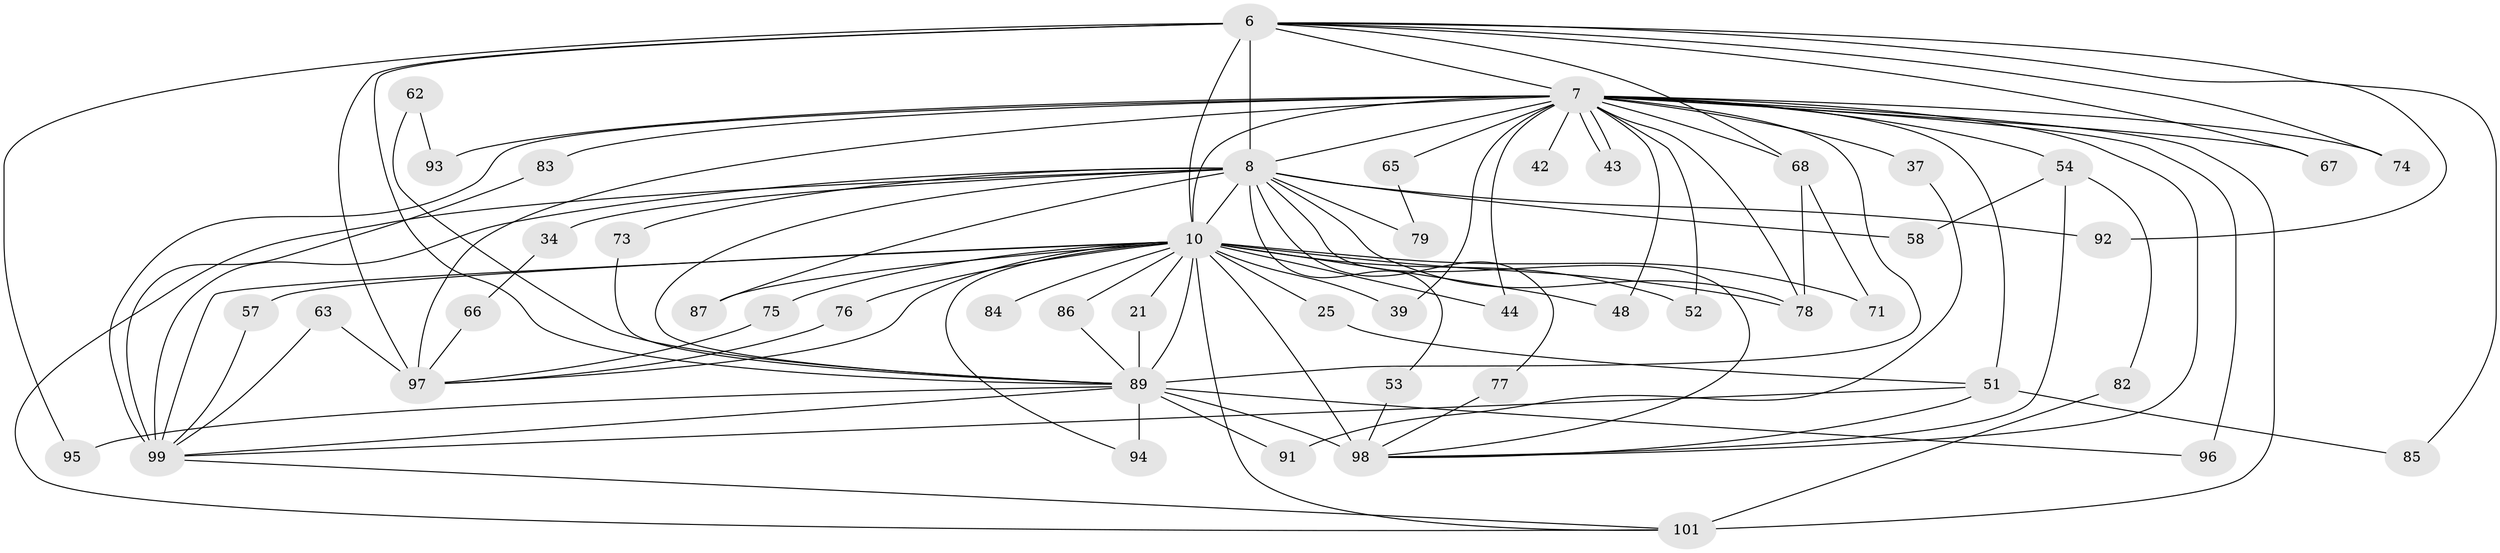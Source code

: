 // original degree distribution, {17: 0.009900990099009901, 28: 0.009900990099009901, 19: 0.009900990099009901, 24: 0.009900990099009901, 13: 0.009900990099009901, 12: 0.009900990099009901, 31: 0.009900990099009901, 21: 0.009900990099009901, 15: 0.009900990099009901, 23: 0.009900990099009901, 6: 0.0297029702970297, 5: 0.0297029702970297, 3: 0.21782178217821782, 4: 0.07920792079207921, 7: 0.019801980198019802, 2: 0.5247524752475248}
// Generated by graph-tools (version 1.1) at 2025/47/03/04/25 21:47:43]
// undirected, 50 vertices, 104 edges
graph export_dot {
graph [start="1"]
  node [color=gray90,style=filled];
  6 [super="+5"];
  7 [super="+2"];
  8 [super="+1"];
  10 [super="+4"];
  21;
  25;
  34;
  37;
  39;
  42;
  43;
  44;
  48;
  51 [super="+20"];
  52;
  53;
  54 [super="+28"];
  57;
  58;
  62;
  63;
  65 [super="+41"];
  66;
  67;
  68 [super="+45+35"];
  71;
  73;
  74;
  75;
  76;
  77;
  78 [super="+56+70+30"];
  79;
  82;
  83 [super="+69"];
  84;
  85;
  86 [super="+18"];
  87 [super="+17"];
  89 [super="+36+9"];
  91;
  92;
  93;
  94 [super="+80"];
  95;
  96;
  97 [super="+59+64"];
  98 [super="+90+46"];
  99 [super="+49+88"];
  101 [super="+100+61"];
  6 -- 7 [weight=4];
  6 -- 8 [weight=4];
  6 -- 10 [weight=4];
  6 -- 85;
  6 -- 67;
  6 -- 74;
  6 -- 92;
  6 -- 95;
  6 -- 89 [weight=4];
  6 -- 68;
  6 -- 97;
  7 -- 8 [weight=4];
  7 -- 10 [weight=4];
  7 -- 37 [weight=2];
  7 -- 43;
  7 -- 43;
  7 -- 44;
  7 -- 48;
  7 -- 51 [weight=3];
  7 -- 52;
  7 -- 54 [weight=2];
  7 -- 67;
  7 -- 74;
  7 -- 65 [weight=2];
  7 -- 83 [weight=2];
  7 -- 89 [weight=5];
  7 -- 93;
  7 -- 96;
  7 -- 101 [weight=3];
  7 -- 39;
  7 -- 42;
  7 -- 68 [weight=2];
  7 -- 97 [weight=5];
  7 -- 78 [weight=2];
  7 -- 98;
  7 -- 99 [weight=2];
  8 -- 10 [weight=4];
  8 -- 34 [weight=2];
  8 -- 73;
  8 -- 79;
  8 -- 99 [weight=5];
  8 -- 77;
  8 -- 87 [weight=2];
  8 -- 92;
  8 -- 53;
  8 -- 58;
  8 -- 89 [weight=4];
  8 -- 78 [weight=3];
  8 -- 98;
  8 -- 101;
  10 -- 21;
  10 -- 25;
  10 -- 39;
  10 -- 52;
  10 -- 57 [weight=2];
  10 -- 84 [weight=2];
  10 -- 86;
  10 -- 98 [weight=5];
  10 -- 71;
  10 -- 75;
  10 -- 76;
  10 -- 44;
  10 -- 48;
  10 -- 87;
  10 -- 94;
  10 -- 89 [weight=5];
  10 -- 97 [weight=2];
  10 -- 78;
  10 -- 99;
  10 -- 101 [weight=2];
  21 -- 89;
  25 -- 51;
  34 -- 66;
  37 -- 91;
  51 -- 85;
  51 -- 98;
  51 -- 99;
  53 -- 98;
  54 -- 82;
  54 -- 58;
  54 -- 98;
  57 -- 99;
  62 -- 93;
  62 -- 89;
  63 -- 97;
  63 -- 99;
  65 -- 79;
  66 -- 97;
  68 -- 71;
  68 -- 78;
  73 -- 89;
  75 -- 97;
  76 -- 97;
  77 -- 98;
  82 -- 101;
  83 -- 99;
  86 -- 89;
  89 -- 96;
  89 -- 94 [weight=3];
  89 -- 91;
  89 -- 95;
  89 -- 98 [weight=2];
  89 -- 99;
  99 -- 101;
}
